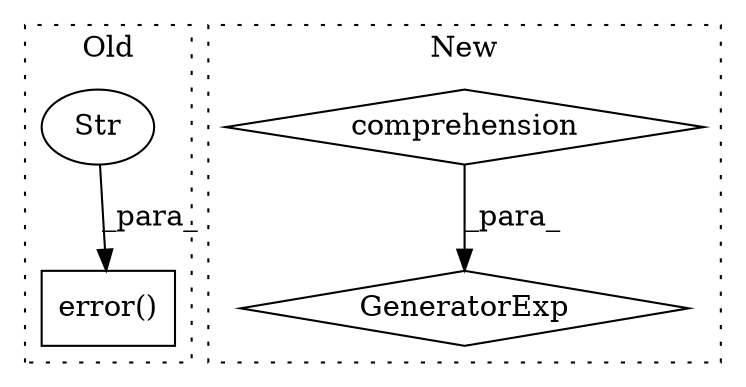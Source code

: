digraph G {
subgraph cluster0 {
1 [label="error()" a="75" s="463,504" l="11,1" shape="box"];
3 [label="Str" a="66" s="474" l="30" shape="ellipse"];
label = "Old";
style="dotted";
}
subgraph cluster1 {
2 [label="GeneratorExp" a="55" s="1238" l="2" shape="diamond"];
4 [label="comprehension" a="45" s="1260" l="3" shape="diamond"];
label = "New";
style="dotted";
}
3 -> 1 [label="_para_"];
4 -> 2 [label="_para_"];
}